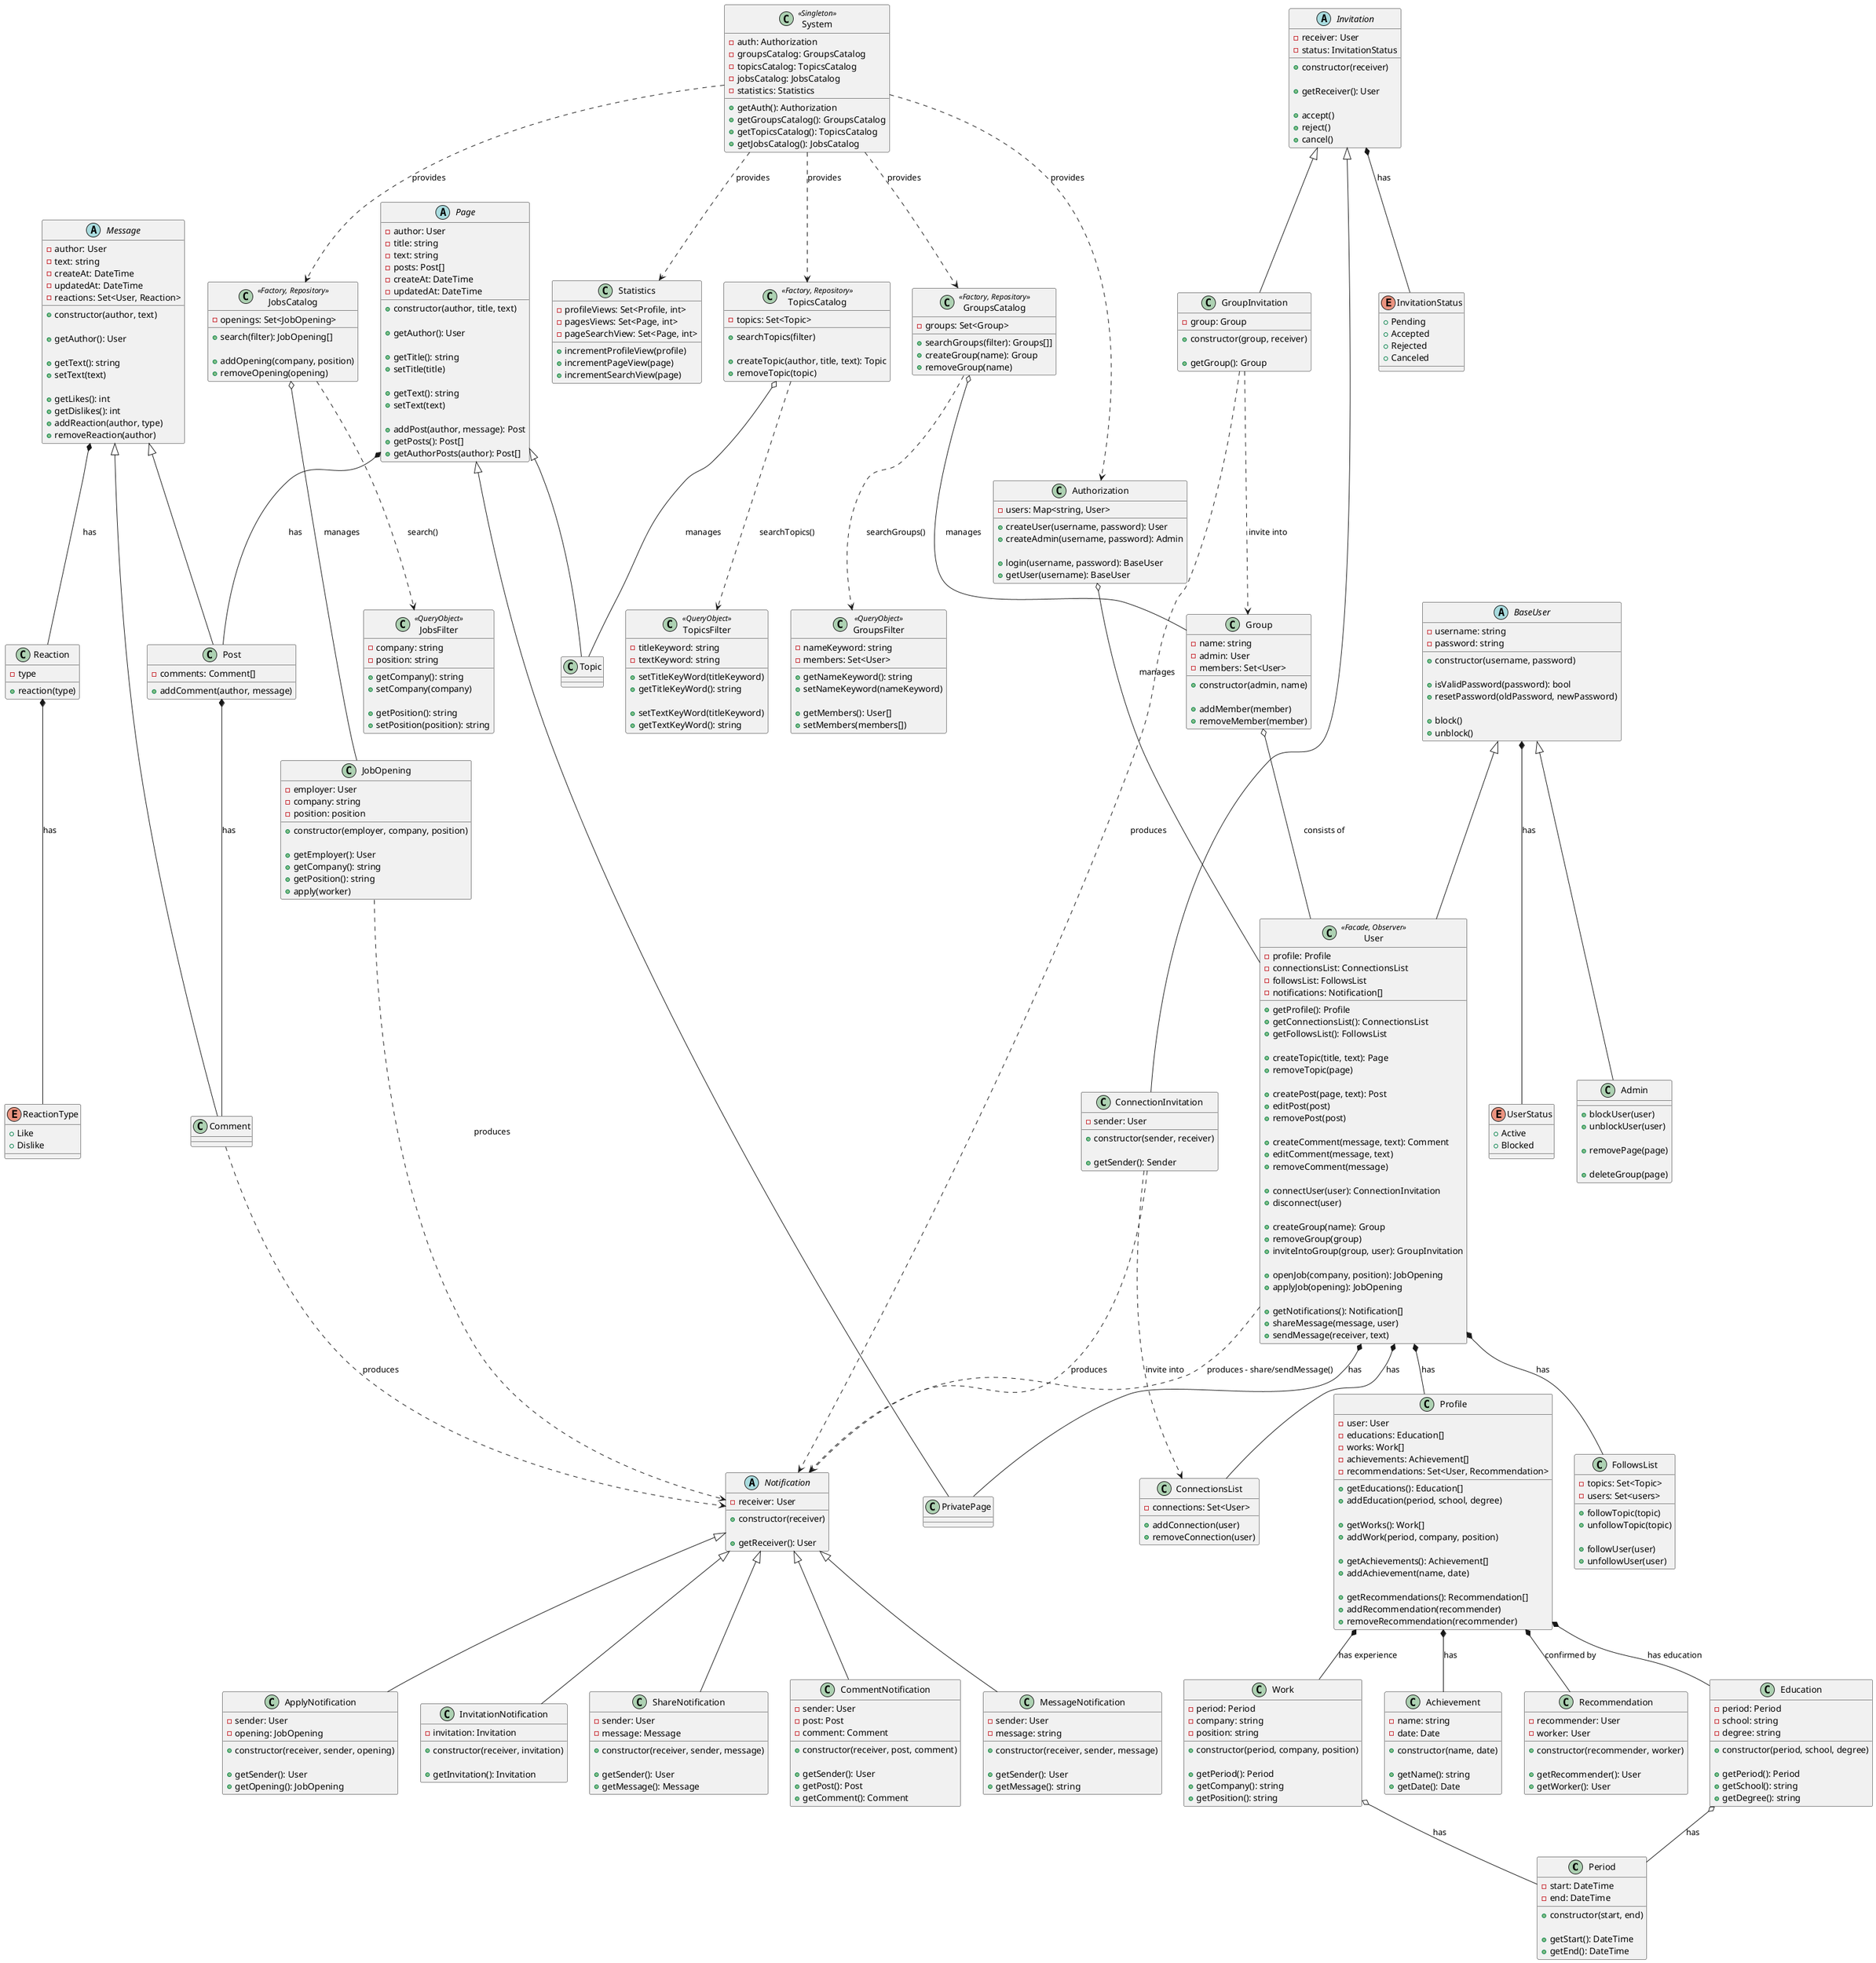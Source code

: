 @startuml

class Period {
    - start: DateTime
    - end: DateTime
    + constructor(start, end)

    + getStart(): DateTime
    + getEnd(): DateTime
}

class Education {
    - period: Period
    - school: string
    - degree: string
    + constructor(period, school, degree)

    + getPeriod(): Period
    + getSchool(): string
    + getDegree(): string
}
Education o-- Period: has

class Work {
    - period: Period
    - company: string
    - position: string
    + constructor(period, company, position)

    + getPeriod(): Period
    + getCompany(): string
    + getPosition(): string
}
Work o-- Period: has

class Achievement {
    - name: string
    - date: Date
    + constructor(name, date)

    + getName(): string
    + getDate(): Date
}

class Recommendation {
    - recommender: User
    - worker: User
    + constructor(recommender, worker)

    + getRecommender(): User
    + getWorker(): User
}

class Profile {
    - user: User
    - educations: Education[]
    - works: Work[]
    - achievements: Achievement[]
    - recommendations: Set<User, Recommendation>

    + getEducations(): Education[]
    + addEducation(period, school, degree)

    + getWorks(): Work[]
    + addWork(period, company, position)

    + getAchievements(): Achievement[]
    + addAchievement(name, date)

    + getRecommendations(): Recommendation[]
    + addRecommendation(recommender)
    + removeRecommendation(recommender)
}
Profile *-- Education: has education
Profile *-- Work: has experience
Profile *-- Achievement: has
Profile *-- Recommendation: confirmed by

class ConnectionsList {
    - connections: Set<User>
    + addConnection(user)
    + removeConnection(user)
}

class FollowsList {
    - topics: Set<Topic>
    - users: Set<users>

    + followTopic(topic)
    + unfollowTopic(topic)

    + followUser(user)
    + unfollowUser(user)
}

enum UserStatus {
    + Active
    + Blocked
}

abstract BaseUser {
    - username: string
    - password: string
    + constructor(username, password)

    + isValidPassword(password): bool
    + resetPassword(oldPassword, newPassword)

    + block()
    + unblock()
}
BaseUser *-- UserStatus: has

class User <<Facade, Observer>>  extends BaseUser {
    - profile: Profile
    - connectionsList: ConnectionsList
    - followsList: FollowsList
    - notifications: Notification[]

    + getProfile(): Profile
    + getConnectionsList(): ConnectionsList
    + getFollowsList(): FollowsList

    + createTopic(title, text): Page
    + removeTopic(page)

    + createPost(page, text): Post
    + editPost(post)
    + removePost(post)

    + createComment(message, text): Comment
    + editComment(message, text)
    + removeComment(message)

    + connectUser(user): ConnectionInvitation
    + disconnect(user)

    + createGroup(name): Group
    + removeGroup(group)
    + inviteIntoGroup(group, user): GroupInvitation

    + openJob(company, position): JobOpening
    + applyJob(opening): JobOpening

    + getNotifications(): Notification[]
    + shareMessage(message, user)
    + sendMessage(receiver, text)
}
User *-- Profile: has
User *-- ConnectionsList: has
User *-- PrivatePage: has
User *-- FollowsList: has
User ..> Notification: produces - share/sendMessage()

class Admin extends BaseUser {
    + blockUser(user)
    + unblockUser(user)

    + removePage(page)

    + deleteGroup(page)
}

class Authorization {
    - users: Map<string, User>
    + createUser(username, password): User
    + createAdmin(username, password): Admin

    + login(username, password): BaseUser
    + getUser(username): BaseUser
}
Authorization o-- User: manages

abstract Message {
    - author: User
    - text: string
    - createAt: DateTime
    - updatedAt: DateTime
    - reactions: Set<User, Reaction>

    + constructor(author, text)

    + getAuthor(): User

    + getText(): string
    + setText(text)

    + getLikes(): int
    + getDislikes(): int
    + addReaction(author, type)
    + removeReaction(author)
}
Message *-- Reaction: has

class Post extends Message {
    - comments: Comment[]

    + addComment(author, message)
}
Post *-- Comment: has

class Comment extends Message {
}
Comment ..> Notification: produces

abstract Page {
    - author: User
    - title: string
    - text: string
    - posts: Post[]
    - createAt: DateTime
    - updatedAt: DateTime

    + constructor(author, title, text)

    + getAuthor(): User

    + getTitle(): string
    + setTitle(title)

    + getText(): string
    + setText(text)

    + addPost(author, message): Post
    + getPosts(): Post[]
    + getAuthorPosts(author): Post[]
}
Page *-- Post: has

class PrivatePage extends Page {
}

class Topic extends Page {
}

class TopicsFilter <<QueryObject>> {
    - titleKeyword: string
    - textKeyword: string

    + setTitleKeyWord(titleKeyword)
    + getTitleKeyWord(): string

    + setTextKeyWord(titleKeyword)
    + getTextKeyWord(): string
}

class TopicsCatalog <<Factory, Repository>> {
    - topics: Set<Topic>

    + searchTopics(filter)

    + createTopic(author, title, text): Topic
    + removeTopic(topic)
}
TopicsCatalog o-- Topic: manages
TopicsCatalog ..> TopicsFilter: searchTopics()

enum ReactionType {
    + Like
    + Dislike
}

class Reaction {
    - type
    + reaction(type)
}
Reaction *-- ReactionType: has

class Group {
    - name: string
    - admin: User
    - members: Set<User>
    + constructor(admin, name)

    + addMember(member)
    + removeMember(member)
}
Group o-- User: consists of

class GroupsFilter <<QueryObject>> {
    - nameKeyword: string
    - members: Set<User>

    + getNameKeyword(): string
    + setNameKeyword(nameKeyword)

    + getMembers(): User[]
    + setMembers(members[])
}

class GroupsCatalog <<Factory, Repository>> {
    - groups: Set<Group>

    + searchGroups(filter): Groups[]]
    + createGroup(name): Group
    + removeGroup(name)
}
GroupsCatalog o-- Group: manages
GroupsCatalog ..> GroupsFilter: searchGroups()

enum InvitationStatus {
    + Pending
    + Accepted
    + Rejected
    + Canceled
}

abstract Invitation {
    - receiver: User
    - status: InvitationStatus
    + constructor(receiver)

    + getReceiver(): User

    + accept()
    + reject()
    + cancel()
}
Invitation *-- InvitationStatus: has

class GroupInvitation extends Invitation {
    - group: Group
    + constructor(group, receiver)

    + getGroup(): Group
}
GroupInvitation ..> Group: invite into
GroupInvitation ..> Notification: produces

class ConnectionInvitation extends Invitation {
    - sender: User
    + constructor(sender, receiver)

    + getSender(): Sender
}
ConnectionInvitation ..> ConnectionsList: invite into
ConnectionInvitation ..> Notification: produces

class JobOpening {
    - employer: User
    - company: string
    - position: position

    + constructor(employer, company, position)

    + getEmployer(): User
    + getCompany(): string
    + getPosition(): string
    + apply(worker)
}
JobOpening ..> Notification: produces

class JobsFilter <<QueryObject>> {
    - company: string
    - position: string

    + getCompany(): string
    + setCompany(company)

    + getPosition(): string
    + setPosition(position): string
}

class JobsCatalog<<Factory, Repository>> {
    - openings: Set<JobOpening>

    + search(filter): JobOpening[]

    + addOpening(company, position)
    + removeOpening(opening)
}
JobsCatalog o-- JobOpening: manages
JobsCatalog ..> JobsFilter: search()

abstract Notification {
    - receiver: User

    + constructor(receiver)

    + getReceiver(): User
}

class InvitationNotification extends Notification {
    - invitation: Invitation
    + constructor(receiver, invitation)

    + getInvitation(): Invitation
}

class ShareNotification extends Notification {
    - sender: User
    - message: Message
    + constructor(receiver, sender, message)

    + getSender(): User
    + getMessage(): Message
}

class CommentNotification extends Notification {
    - sender: User
    - post: Post
    - comment: Comment
    + constructor(receiver, post, comment)

    + getSender(): User
    + getPost(): Post
    + getComment(): Comment
}

class MessageNotification extends Notification {
    - sender: User
    - message: string
    + constructor(receiver, sender, message)

    + getSender(): User
    + getMessage(): string
}

class ApplyNotification extends Notification {
    - sender: User
    - opening: JobOpening
    + constructor(receiver, sender, opening)

    + getSender(): User
    + getOpening(): JobOpening
}

class Statistics {
    - profileViews: Set<Profile, int>
    - pagesViews: Set<Page, int>
    - pageSearchView: Set<Page, int>

    + incrementProfileView(profile)
    + incrementPageView(page)
    + incrementSearchView(page)
}

class System <<Singleton>> {
    - auth: Authorization
    - groupsCatalog: GroupsCatalog
    - topicsCatalog: TopicsCatalog
    - jobsCatalog: JobsCatalog
    - statistics: Statistics

    + getAuth(): Authorization
    + getGroupsCatalog(): GroupsCatalog
    + getTopicsCatalog(): TopicsCatalog
    + getJobsCatalog(): JobsCatalog
}
System ..> Authorization: provides
System ..> GroupsCatalog: provides
System ..> TopicsCatalog: provides
System ..> JobsCatalog: provides
System ..> Statistics: provides

@enduml
